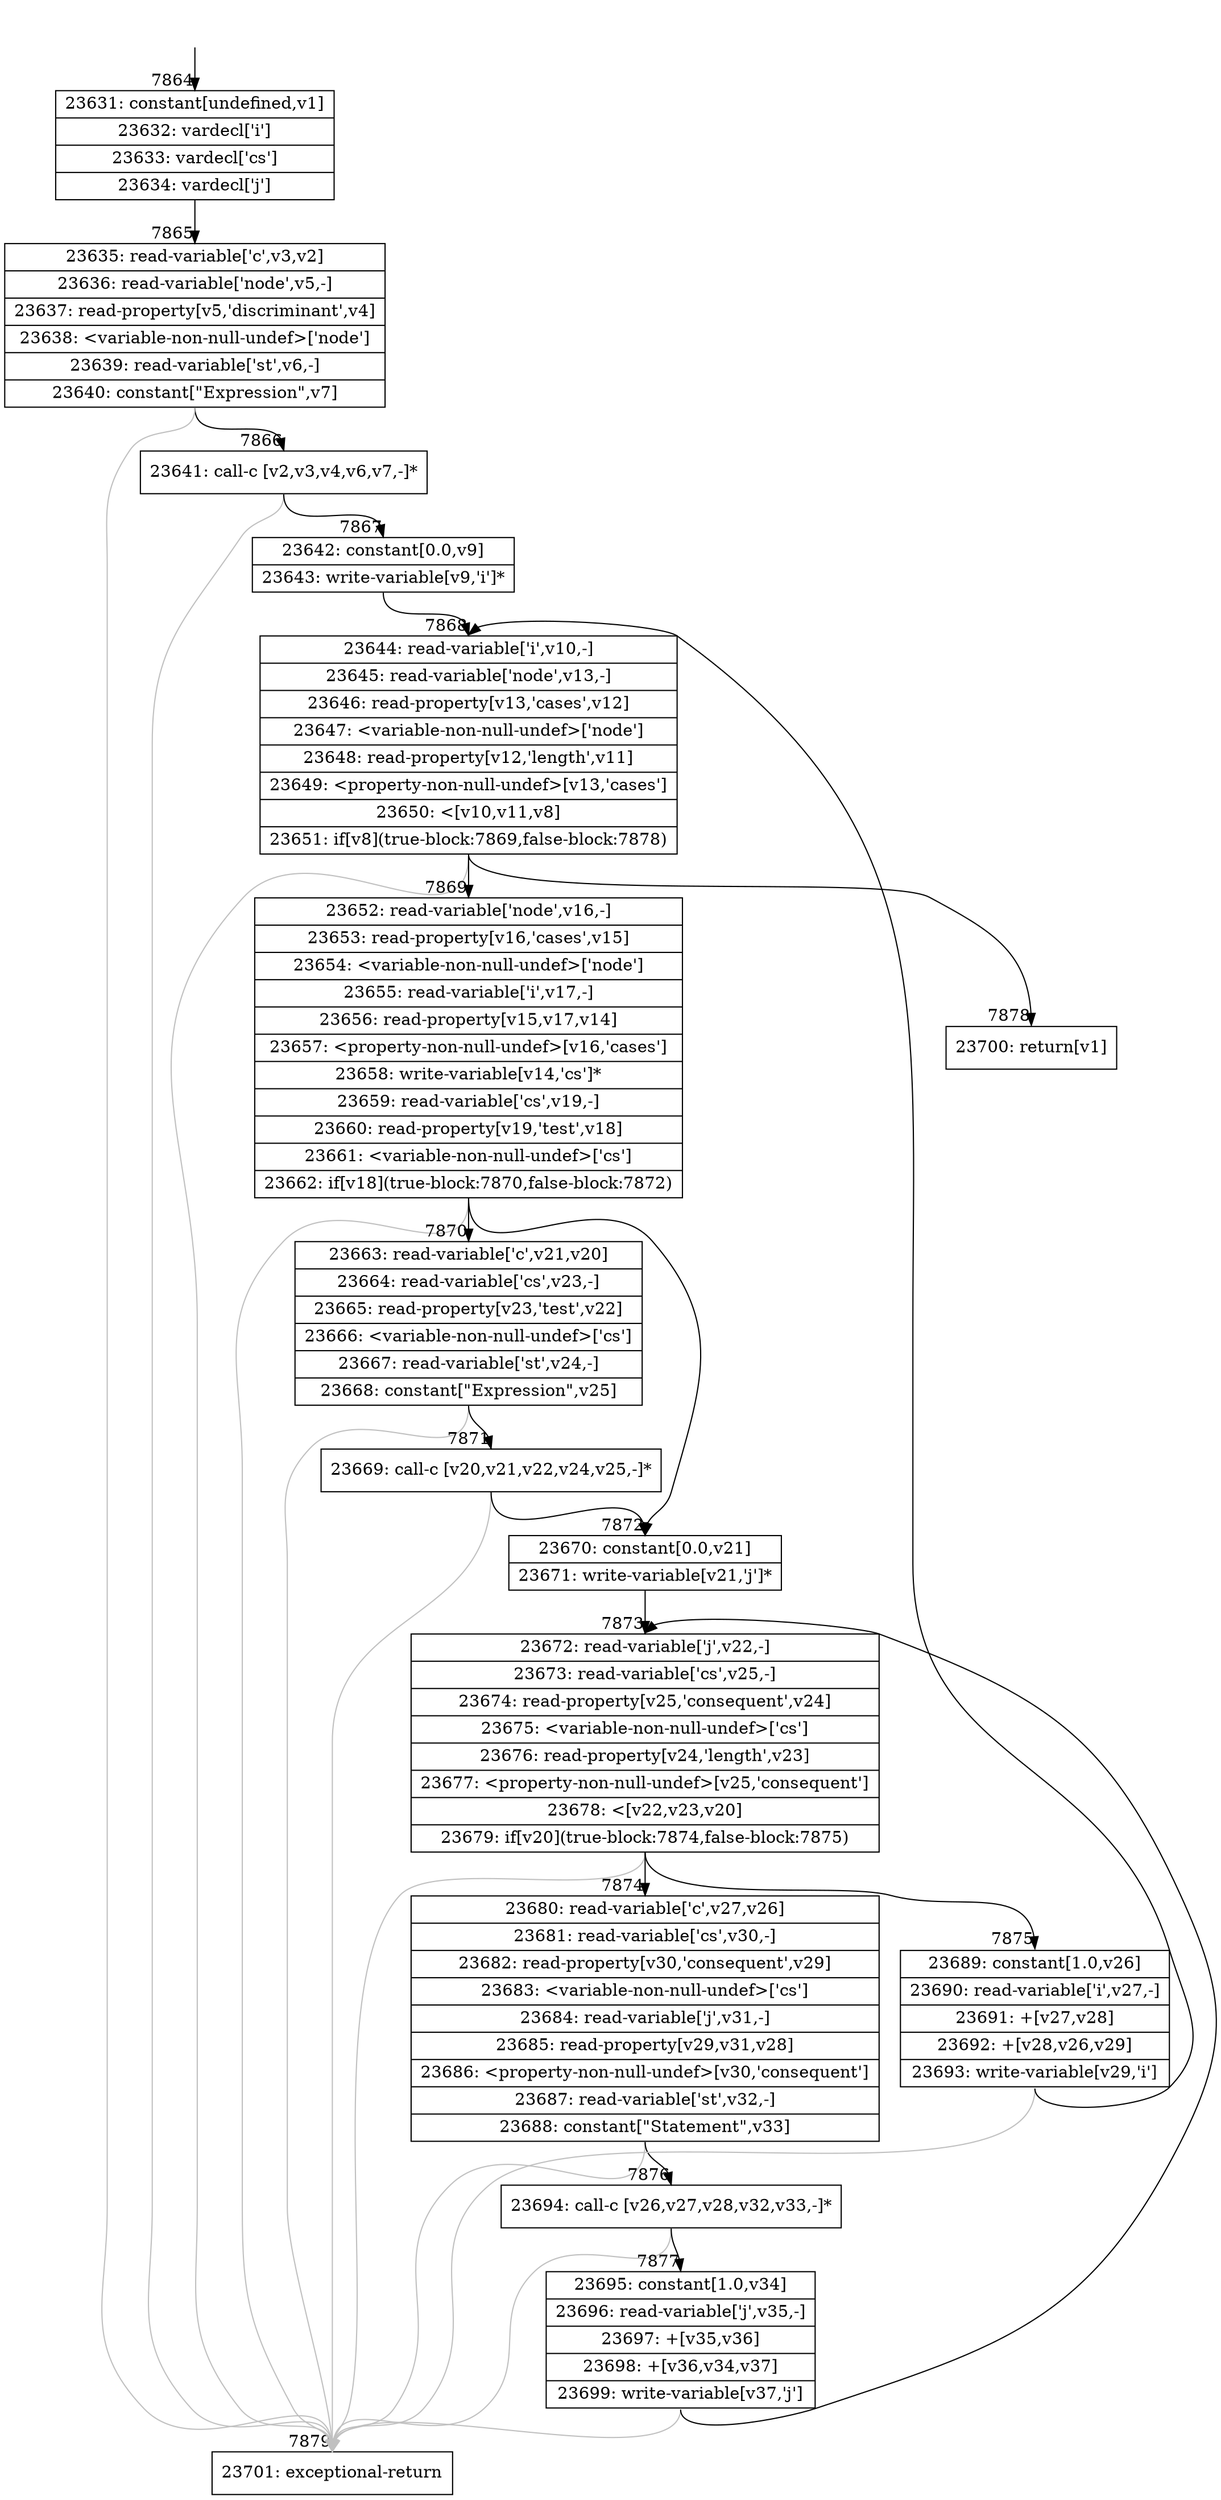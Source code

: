 digraph {
rankdir="TD"
BB_entry428[shape=none,label=""];
BB_entry428 -> BB7864 [tailport=s, headport=n, headlabel="    7864"]
BB7864 [shape=record label="{23631: constant[undefined,v1]|23632: vardecl['i']|23633: vardecl['cs']|23634: vardecl['j']}" ] 
BB7864 -> BB7865 [tailport=s, headport=n, headlabel="      7865"]
BB7865 [shape=record label="{23635: read-variable['c',v3,v2]|23636: read-variable['node',v5,-]|23637: read-property[v5,'discriminant',v4]|23638: \<variable-non-null-undef\>['node']|23639: read-variable['st',v6,-]|23640: constant[\"Expression\",v7]}" ] 
BB7865 -> BB7866 [tailport=s, headport=n, headlabel="      7866"]
BB7865 -> BB7879 [tailport=s, headport=n, color=gray, headlabel="      7879"]
BB7866 [shape=record label="{23641: call-c [v2,v3,v4,v6,v7,-]*}" ] 
BB7866 -> BB7867 [tailport=s, headport=n, headlabel="      7867"]
BB7866 -> BB7879 [tailport=s, headport=n, color=gray]
BB7867 [shape=record label="{23642: constant[0.0,v9]|23643: write-variable[v9,'i']*}" ] 
BB7867 -> BB7868 [tailport=s, headport=n, headlabel="      7868"]
BB7868 [shape=record label="{23644: read-variable['i',v10,-]|23645: read-variable['node',v13,-]|23646: read-property[v13,'cases',v12]|23647: \<variable-non-null-undef\>['node']|23648: read-property[v12,'length',v11]|23649: \<property-non-null-undef\>[v13,'cases']|23650: \<[v10,v11,v8]|23651: if[v8](true-block:7869,false-block:7878)}" ] 
BB7868 -> BB7869 [tailport=s, headport=n, headlabel="      7869"]
BB7868 -> BB7878 [tailport=s, headport=n, headlabel="      7878"]
BB7868 -> BB7879 [tailport=s, headport=n, color=gray]
BB7869 [shape=record label="{23652: read-variable['node',v16,-]|23653: read-property[v16,'cases',v15]|23654: \<variable-non-null-undef\>['node']|23655: read-variable['i',v17,-]|23656: read-property[v15,v17,v14]|23657: \<property-non-null-undef\>[v16,'cases']|23658: write-variable[v14,'cs']*|23659: read-variable['cs',v19,-]|23660: read-property[v19,'test',v18]|23661: \<variable-non-null-undef\>['cs']|23662: if[v18](true-block:7870,false-block:7872)}" ] 
BB7869 -> BB7870 [tailport=s, headport=n, headlabel="      7870"]
BB7869 -> BB7872 [tailport=s, headport=n, headlabel="      7872"]
BB7869 -> BB7879 [tailport=s, headport=n, color=gray]
BB7870 [shape=record label="{23663: read-variable['c',v21,v20]|23664: read-variable['cs',v23,-]|23665: read-property[v23,'test',v22]|23666: \<variable-non-null-undef\>['cs']|23667: read-variable['st',v24,-]|23668: constant[\"Expression\",v25]}" ] 
BB7870 -> BB7871 [tailport=s, headport=n, headlabel="      7871"]
BB7870 -> BB7879 [tailport=s, headport=n, color=gray]
BB7871 [shape=record label="{23669: call-c [v20,v21,v22,v24,v25,-]*}" ] 
BB7871 -> BB7872 [tailport=s, headport=n]
BB7871 -> BB7879 [tailport=s, headport=n, color=gray]
BB7872 [shape=record label="{23670: constant[0.0,v21]|23671: write-variable[v21,'j']*}" ] 
BB7872 -> BB7873 [tailport=s, headport=n, headlabel="      7873"]
BB7873 [shape=record label="{23672: read-variable['j',v22,-]|23673: read-variable['cs',v25,-]|23674: read-property[v25,'consequent',v24]|23675: \<variable-non-null-undef\>['cs']|23676: read-property[v24,'length',v23]|23677: \<property-non-null-undef\>[v25,'consequent']|23678: \<[v22,v23,v20]|23679: if[v20](true-block:7874,false-block:7875)}" ] 
BB7873 -> BB7874 [tailport=s, headport=n, headlabel="      7874"]
BB7873 -> BB7875 [tailport=s, headport=n, headlabel="      7875"]
BB7873 -> BB7879 [tailport=s, headport=n, color=gray]
BB7874 [shape=record label="{23680: read-variable['c',v27,v26]|23681: read-variable['cs',v30,-]|23682: read-property[v30,'consequent',v29]|23683: \<variable-non-null-undef\>['cs']|23684: read-variable['j',v31,-]|23685: read-property[v29,v31,v28]|23686: \<property-non-null-undef\>[v30,'consequent']|23687: read-variable['st',v32,-]|23688: constant[\"Statement\",v33]}" ] 
BB7874 -> BB7876 [tailport=s, headport=n, headlabel="      7876"]
BB7874 -> BB7879 [tailport=s, headport=n, color=gray]
BB7875 [shape=record label="{23689: constant[1.0,v26]|23690: read-variable['i',v27,-]|23691: +[v27,v28]|23692: +[v28,v26,v29]|23693: write-variable[v29,'i']}" ] 
BB7875 -> BB7868 [tailport=s, headport=n]
BB7875 -> BB7879 [tailport=s, headport=n, color=gray]
BB7876 [shape=record label="{23694: call-c [v26,v27,v28,v32,v33,-]*}" ] 
BB7876 -> BB7877 [tailport=s, headport=n, headlabel="      7877"]
BB7876 -> BB7879 [tailport=s, headport=n, color=gray]
BB7877 [shape=record label="{23695: constant[1.0,v34]|23696: read-variable['j',v35,-]|23697: +[v35,v36]|23698: +[v36,v34,v37]|23699: write-variable[v37,'j']}" ] 
BB7877 -> BB7873 [tailport=s, headport=n]
BB7877 -> BB7879 [tailport=s, headport=n, color=gray]
BB7878 [shape=record label="{23700: return[v1]}" ] 
BB7879 [shape=record label="{23701: exceptional-return}" ] 
//#$~ 7309
}
